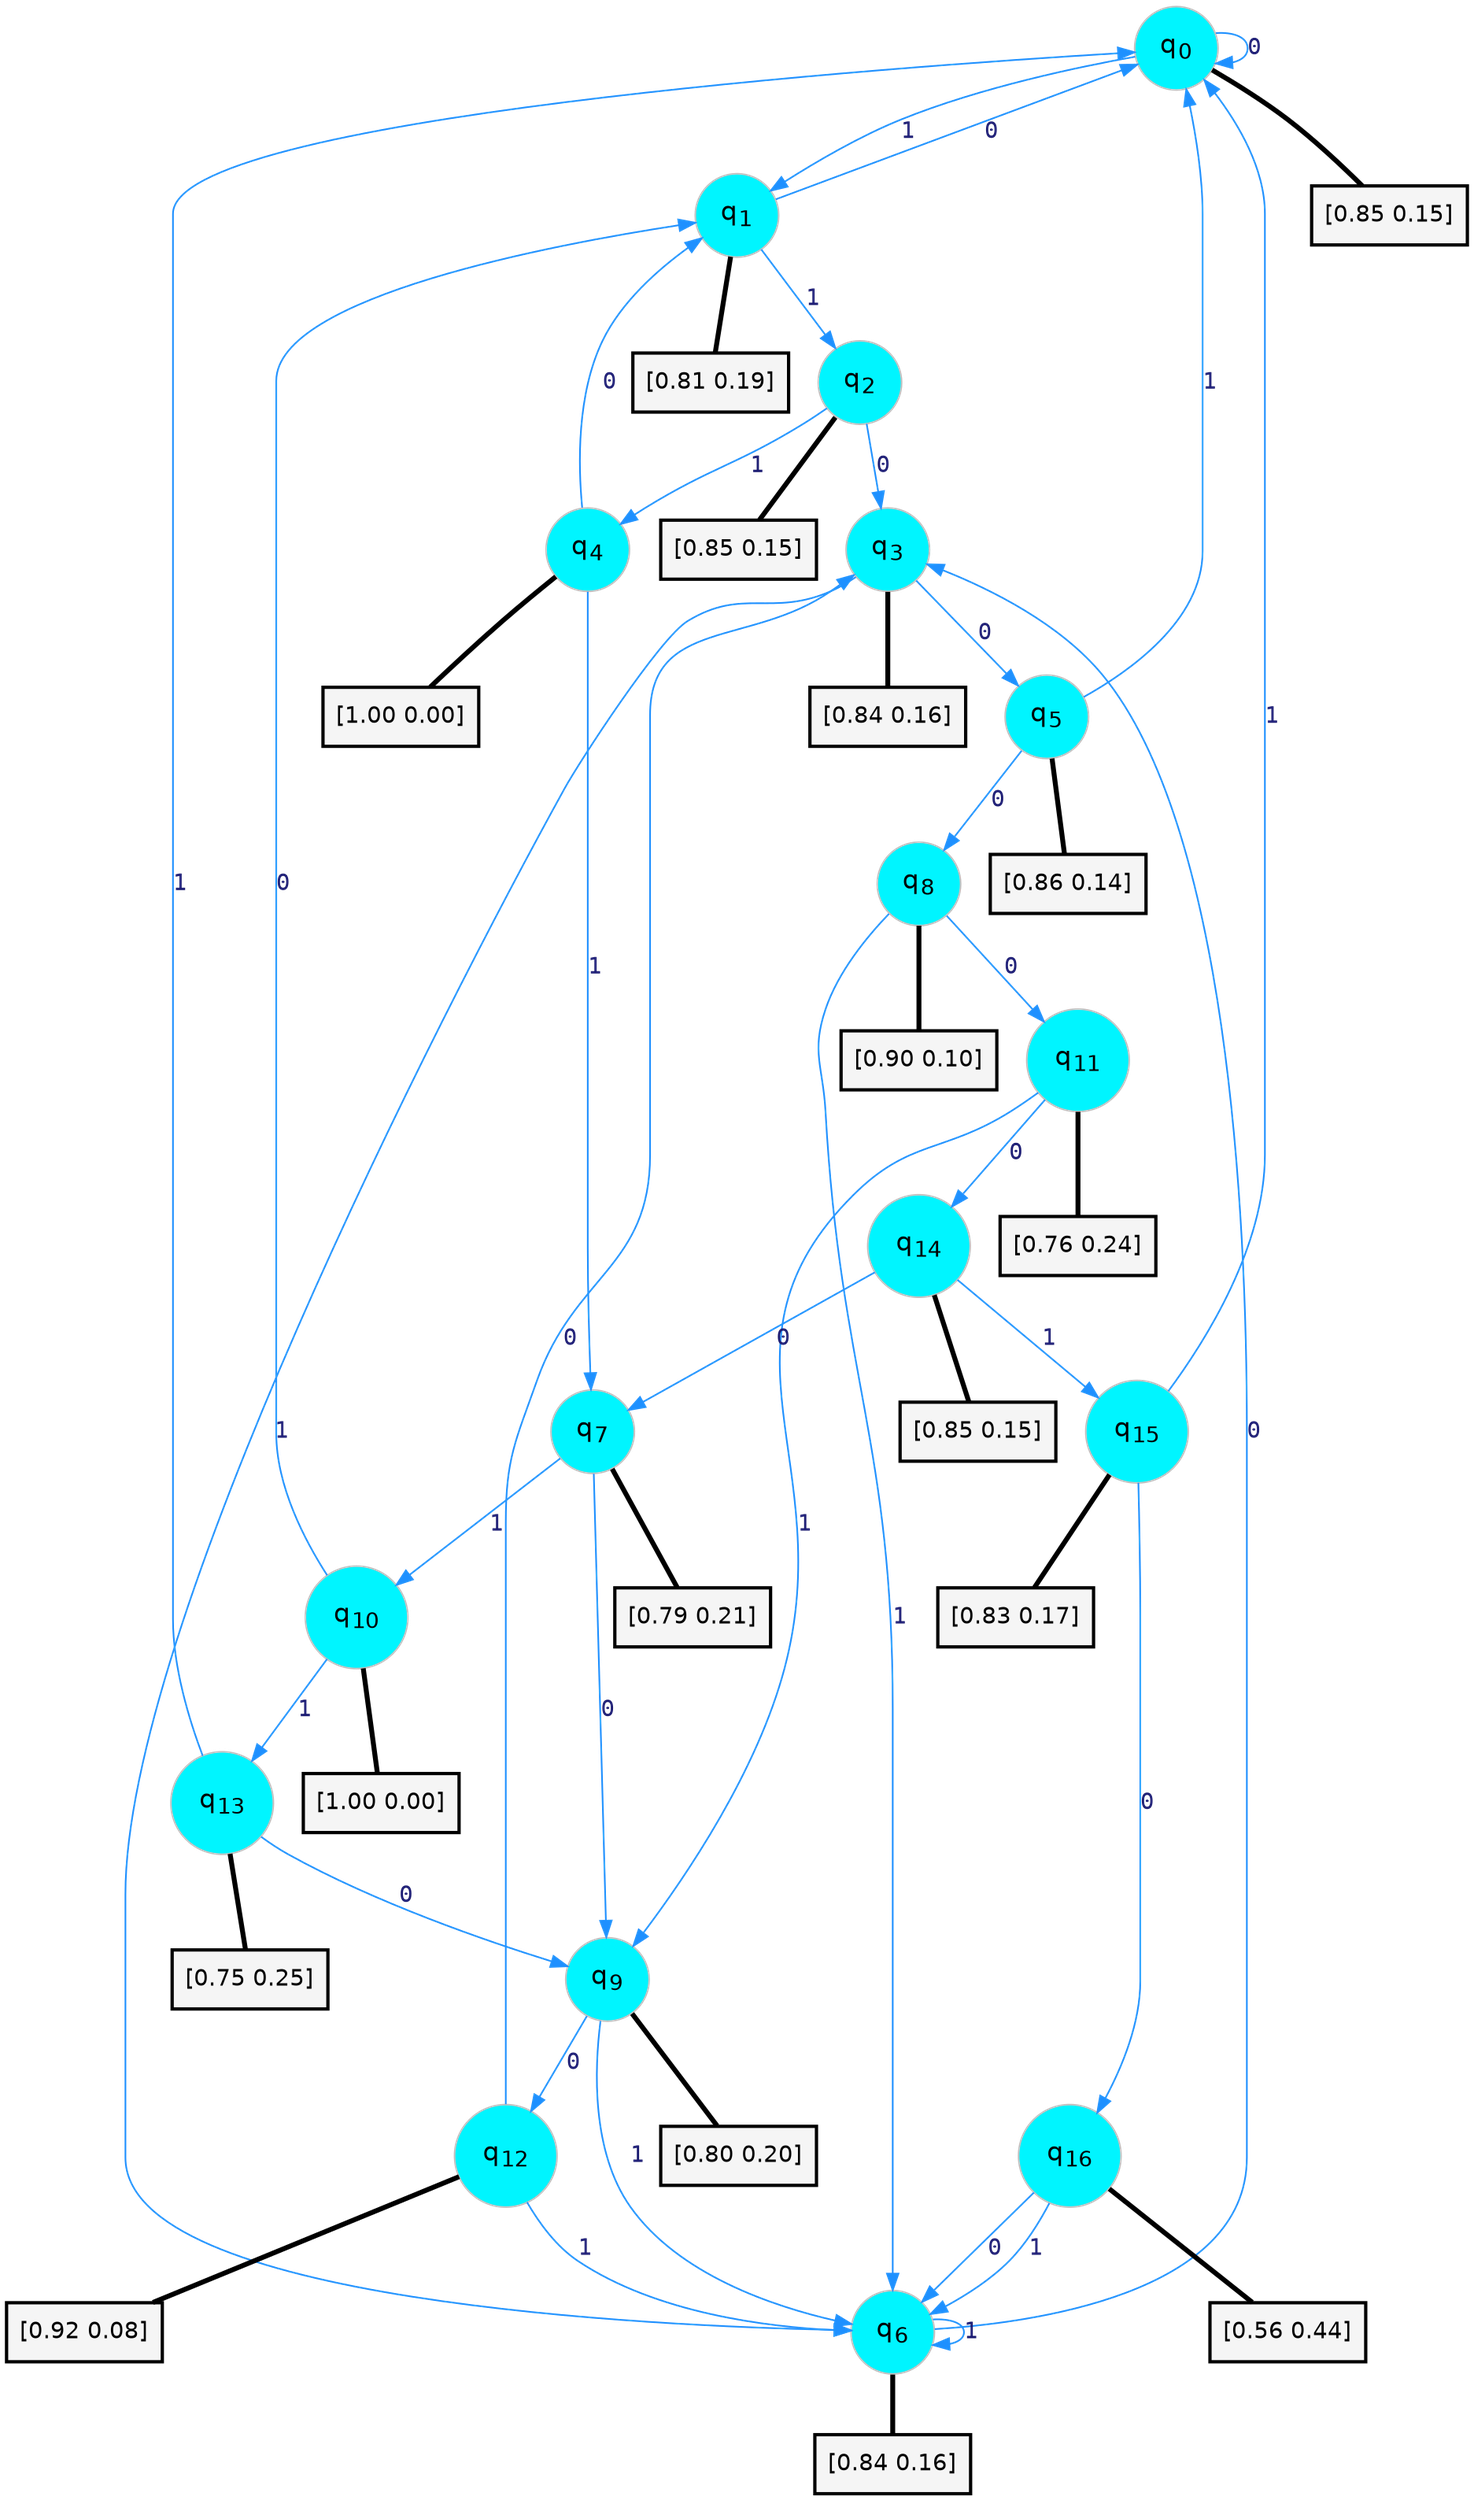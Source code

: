 digraph G {
graph [
bgcolor=transparent, dpi=300, rankdir=TD, size="40,25"];
node [
color=gray, fillcolor=turquoise1, fontcolor=black, fontname=Helvetica, fontsize=16, fontweight=bold, shape=circle, style=filled];
edge [
arrowsize=1, color=dodgerblue1, fontcolor=midnightblue, fontname=courier, fontweight=bold, penwidth=1, style=solid, weight=20];
0[label=<q<SUB>0</SUB>>];
1[label=<q<SUB>1</SUB>>];
2[label=<q<SUB>2</SUB>>];
3[label=<q<SUB>3</SUB>>];
4[label=<q<SUB>4</SUB>>];
5[label=<q<SUB>5</SUB>>];
6[label=<q<SUB>6</SUB>>];
7[label=<q<SUB>7</SUB>>];
8[label=<q<SUB>8</SUB>>];
9[label=<q<SUB>9</SUB>>];
10[label=<q<SUB>10</SUB>>];
11[label=<q<SUB>11</SUB>>];
12[label=<q<SUB>12</SUB>>];
13[label=<q<SUB>13</SUB>>];
14[label=<q<SUB>14</SUB>>];
15[label=<q<SUB>15</SUB>>];
16[label=<q<SUB>16</SUB>>];
17[label="[0.85 0.15]", shape=box,fontcolor=black, fontname=Helvetica, fontsize=14, penwidth=2, fillcolor=whitesmoke,color=black];
18[label="[0.81 0.19]", shape=box,fontcolor=black, fontname=Helvetica, fontsize=14, penwidth=2, fillcolor=whitesmoke,color=black];
19[label="[0.85 0.15]", shape=box,fontcolor=black, fontname=Helvetica, fontsize=14, penwidth=2, fillcolor=whitesmoke,color=black];
20[label="[0.84 0.16]", shape=box,fontcolor=black, fontname=Helvetica, fontsize=14, penwidth=2, fillcolor=whitesmoke,color=black];
21[label="[1.00 0.00]", shape=box,fontcolor=black, fontname=Helvetica, fontsize=14, penwidth=2, fillcolor=whitesmoke,color=black];
22[label="[0.86 0.14]", shape=box,fontcolor=black, fontname=Helvetica, fontsize=14, penwidth=2, fillcolor=whitesmoke,color=black];
23[label="[0.84 0.16]", shape=box,fontcolor=black, fontname=Helvetica, fontsize=14, penwidth=2, fillcolor=whitesmoke,color=black];
24[label="[0.79 0.21]", shape=box,fontcolor=black, fontname=Helvetica, fontsize=14, penwidth=2, fillcolor=whitesmoke,color=black];
25[label="[0.90 0.10]", shape=box,fontcolor=black, fontname=Helvetica, fontsize=14, penwidth=2, fillcolor=whitesmoke,color=black];
26[label="[0.80 0.20]", shape=box,fontcolor=black, fontname=Helvetica, fontsize=14, penwidth=2, fillcolor=whitesmoke,color=black];
27[label="[1.00 0.00]", shape=box,fontcolor=black, fontname=Helvetica, fontsize=14, penwidth=2, fillcolor=whitesmoke,color=black];
28[label="[0.76 0.24]", shape=box,fontcolor=black, fontname=Helvetica, fontsize=14, penwidth=2, fillcolor=whitesmoke,color=black];
29[label="[0.92 0.08]", shape=box,fontcolor=black, fontname=Helvetica, fontsize=14, penwidth=2, fillcolor=whitesmoke,color=black];
30[label="[0.75 0.25]", shape=box,fontcolor=black, fontname=Helvetica, fontsize=14, penwidth=2, fillcolor=whitesmoke,color=black];
31[label="[0.85 0.15]", shape=box,fontcolor=black, fontname=Helvetica, fontsize=14, penwidth=2, fillcolor=whitesmoke,color=black];
32[label="[0.83 0.17]", shape=box,fontcolor=black, fontname=Helvetica, fontsize=14, penwidth=2, fillcolor=whitesmoke,color=black];
33[label="[0.56 0.44]", shape=box,fontcolor=black, fontname=Helvetica, fontsize=14, penwidth=2, fillcolor=whitesmoke,color=black];
0->0 [label=0];
0->1 [label=1];
0->17 [arrowhead=none, penwidth=3,color=black];
1->0 [label=0];
1->2 [label=1];
1->18 [arrowhead=none, penwidth=3,color=black];
2->3 [label=0];
2->4 [label=1];
2->19 [arrowhead=none, penwidth=3,color=black];
3->5 [label=0];
3->6 [label=1];
3->20 [arrowhead=none, penwidth=3,color=black];
4->1 [label=0];
4->7 [label=1];
4->21 [arrowhead=none, penwidth=3,color=black];
5->8 [label=0];
5->0 [label=1];
5->22 [arrowhead=none, penwidth=3,color=black];
6->3 [label=0];
6->6 [label=1];
6->23 [arrowhead=none, penwidth=3,color=black];
7->9 [label=0];
7->10 [label=1];
7->24 [arrowhead=none, penwidth=3,color=black];
8->11 [label=0];
8->6 [label=1];
8->25 [arrowhead=none, penwidth=3,color=black];
9->12 [label=0];
9->6 [label=1];
9->26 [arrowhead=none, penwidth=3,color=black];
10->1 [label=0];
10->13 [label=1];
10->27 [arrowhead=none, penwidth=3,color=black];
11->14 [label=0];
11->9 [label=1];
11->28 [arrowhead=none, penwidth=3,color=black];
12->3 [label=0];
12->6 [label=1];
12->29 [arrowhead=none, penwidth=3,color=black];
13->9 [label=0];
13->0 [label=1];
13->30 [arrowhead=none, penwidth=3,color=black];
14->7 [label=0];
14->15 [label=1];
14->31 [arrowhead=none, penwidth=3,color=black];
15->16 [label=0];
15->0 [label=1];
15->32 [arrowhead=none, penwidth=3,color=black];
16->6 [label=0];
16->6 [label=1];
16->33 [arrowhead=none, penwidth=3,color=black];
}
